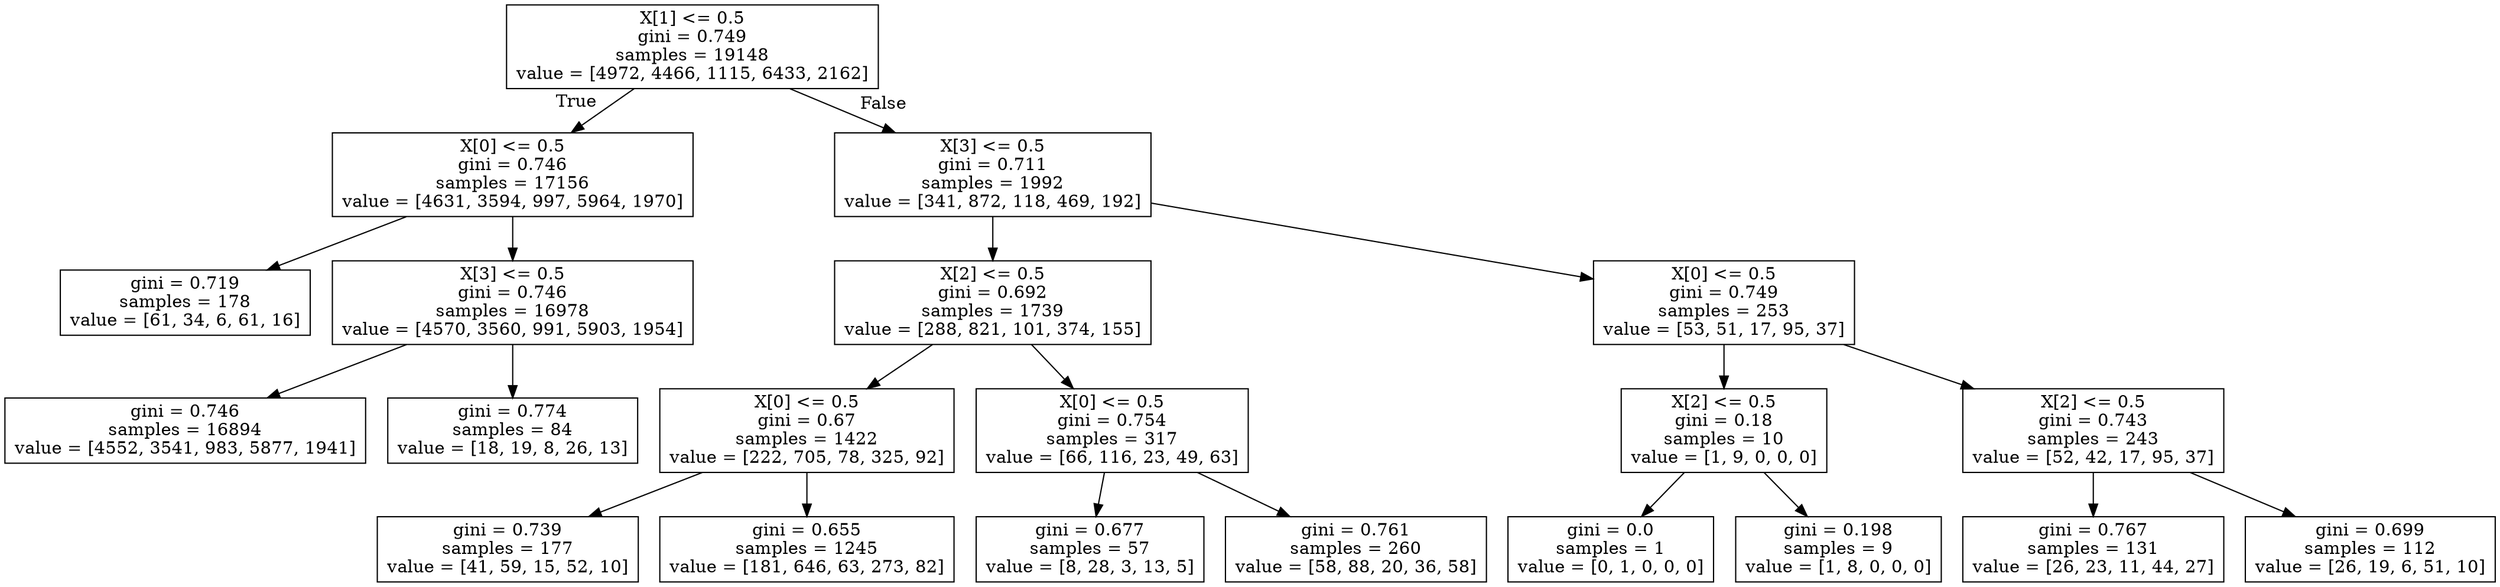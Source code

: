 digraph Tree {
node [shape=box] ;
0 [label="X[1] <= 0.5\ngini = 0.749\nsamples = 19148\nvalue = [4972, 4466, 1115, 6433, 2162]"] ;
1 [label="X[0] <= 0.5\ngini = 0.746\nsamples = 17156\nvalue = [4631, 3594, 997, 5964, 1970]"] ;
0 -> 1 [labeldistance=2.5, labelangle=45, headlabel="True"] ;
2 [label="gini = 0.719\nsamples = 178\nvalue = [61, 34, 6, 61, 16]"] ;
1 -> 2 ;
3 [label="X[3] <= 0.5\ngini = 0.746\nsamples = 16978\nvalue = [4570, 3560, 991, 5903, 1954]"] ;
1 -> 3 ;
4 [label="gini = 0.746\nsamples = 16894\nvalue = [4552, 3541, 983, 5877, 1941]"] ;
3 -> 4 ;
5 [label="gini = 0.774\nsamples = 84\nvalue = [18, 19, 8, 26, 13]"] ;
3 -> 5 ;
6 [label="X[3] <= 0.5\ngini = 0.711\nsamples = 1992\nvalue = [341, 872, 118, 469, 192]"] ;
0 -> 6 [labeldistance=2.5, labelangle=-45, headlabel="False"] ;
7 [label="X[2] <= 0.5\ngini = 0.692\nsamples = 1739\nvalue = [288, 821, 101, 374, 155]"] ;
6 -> 7 ;
8 [label="X[0] <= 0.5\ngini = 0.67\nsamples = 1422\nvalue = [222, 705, 78, 325, 92]"] ;
7 -> 8 ;
9 [label="gini = 0.739\nsamples = 177\nvalue = [41, 59, 15, 52, 10]"] ;
8 -> 9 ;
10 [label="gini = 0.655\nsamples = 1245\nvalue = [181, 646, 63, 273, 82]"] ;
8 -> 10 ;
11 [label="X[0] <= 0.5\ngini = 0.754\nsamples = 317\nvalue = [66, 116, 23, 49, 63]"] ;
7 -> 11 ;
12 [label="gini = 0.677\nsamples = 57\nvalue = [8, 28, 3, 13, 5]"] ;
11 -> 12 ;
13 [label="gini = 0.761\nsamples = 260\nvalue = [58, 88, 20, 36, 58]"] ;
11 -> 13 ;
14 [label="X[0] <= 0.5\ngini = 0.749\nsamples = 253\nvalue = [53, 51, 17, 95, 37]"] ;
6 -> 14 ;
15 [label="X[2] <= 0.5\ngini = 0.18\nsamples = 10\nvalue = [1, 9, 0, 0, 0]"] ;
14 -> 15 ;
16 [label="gini = 0.0\nsamples = 1\nvalue = [0, 1, 0, 0, 0]"] ;
15 -> 16 ;
17 [label="gini = 0.198\nsamples = 9\nvalue = [1, 8, 0, 0, 0]"] ;
15 -> 17 ;
18 [label="X[2] <= 0.5\ngini = 0.743\nsamples = 243\nvalue = [52, 42, 17, 95, 37]"] ;
14 -> 18 ;
19 [label="gini = 0.767\nsamples = 131\nvalue = [26, 23, 11, 44, 27]"] ;
18 -> 19 ;
20 [label="gini = 0.699\nsamples = 112\nvalue = [26, 19, 6, 51, 10]"] ;
18 -> 20 ;
}